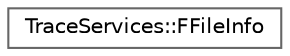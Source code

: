 digraph "Graphical Class Hierarchy"
{
 // INTERACTIVE_SVG=YES
 // LATEX_PDF_SIZE
  bgcolor="transparent";
  edge [fontname=Helvetica,fontsize=10,labelfontname=Helvetica,labelfontsize=10];
  node [fontname=Helvetica,fontsize=10,shape=box,height=0.2,width=0.4];
  rankdir="LR";
  Node0 [id="Node000000",label="TraceServices::FFileInfo",height=0.2,width=0.4,color="grey40", fillcolor="white", style="filled",URL="$d3/d4c/structTraceServices_1_1FFileInfo.html",tooltip=" "];
}
